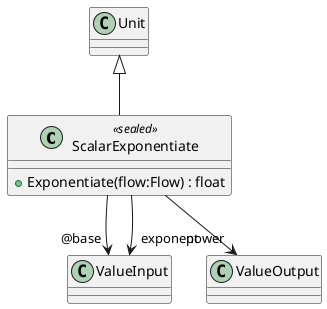 @startuml
class ScalarExponentiate <<sealed>> {
    + Exponentiate(flow:Flow) : float
}
Unit <|-- ScalarExponentiate
ScalarExponentiate --> "@base" ValueInput
ScalarExponentiate --> "exponent" ValueInput
ScalarExponentiate --> "power" ValueOutput
@enduml
